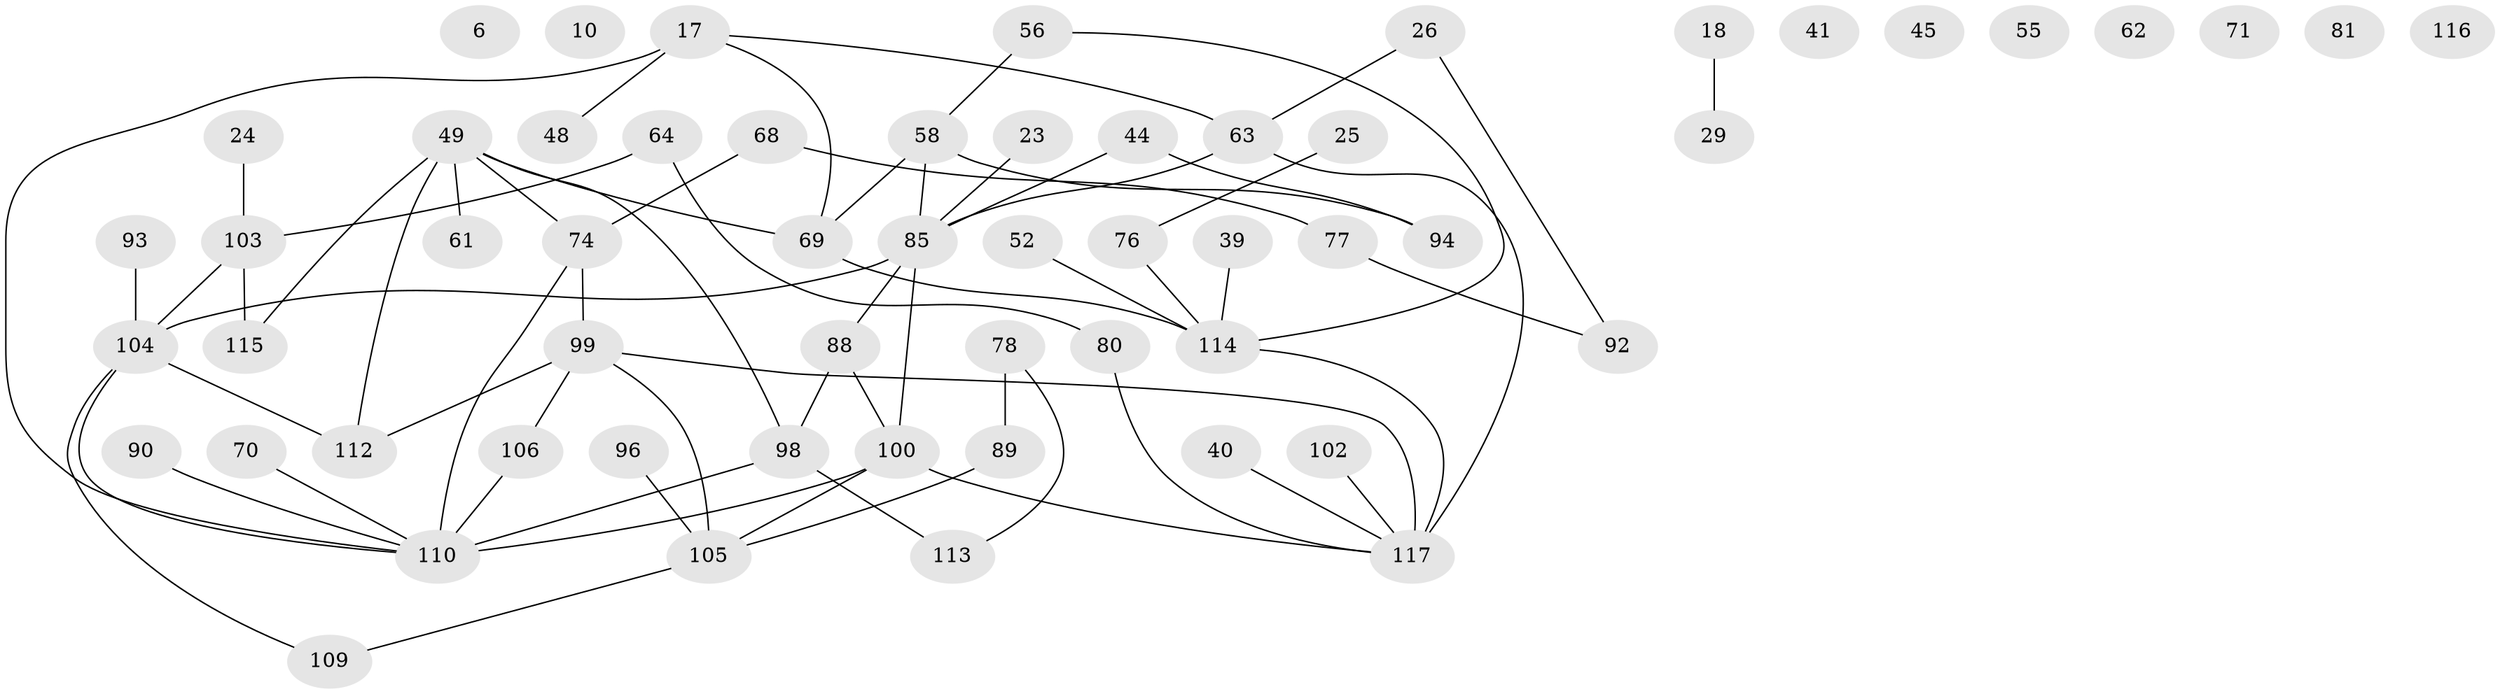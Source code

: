 // original degree distribution, {1: 0.18803418803418803, 6: 0.02564102564102564, 3: 0.26495726495726496, 2: 0.28205128205128205, 0: 0.07692307692307693, 4: 0.08547008547008547, 5: 0.05982905982905983, 7: 0.017094017094017096}
// Generated by graph-tools (version 1.1) at 2025/40/03/09/25 04:40:02]
// undirected, 58 vertices, 68 edges
graph export_dot {
graph [start="1"]
  node [color=gray90,style=filled];
  6;
  10;
  17 [super="+15"];
  18;
  23;
  24;
  25;
  26;
  29;
  39;
  40;
  41;
  44;
  45;
  48;
  49 [super="+3"];
  52;
  55;
  56;
  58 [super="+8+36+31+11"];
  61;
  62;
  63;
  64;
  68;
  69 [super="+37"];
  70 [super="+9"];
  71;
  74 [super="+67"];
  76;
  77 [super="+21"];
  78;
  80;
  81;
  85 [super="+13+19"];
  88 [super="+84"];
  89 [super="+2"];
  90;
  92;
  93;
  94;
  96;
  98 [super="+83+54"];
  99 [super="+16+51+5+72+86"];
  100 [super="+91+97"];
  102;
  103;
  104 [super="+57+59"];
  105 [super="+32+65"];
  106 [super="+79"];
  109 [super="+87"];
  110 [super="+27+101+107"];
  112;
  113;
  114 [super="+108"];
  115 [super="+66"];
  116;
  117 [super="+38+75+111"];
  17 -- 48;
  17 -- 63;
  17 -- 69;
  17 -- 110;
  18 -- 29;
  23 -- 85;
  24 -- 103;
  25 -- 76;
  26 -- 63;
  26 -- 92;
  39 -- 114;
  40 -- 117;
  44 -- 85;
  44 -- 94;
  49 -- 69 [weight=2];
  49 -- 112;
  49 -- 115;
  49 -- 61;
  49 -- 98;
  49 -- 74;
  52 -- 114;
  56 -- 58;
  56 -- 114;
  58 -- 85;
  58 -- 69;
  58 -- 94;
  63 -- 85;
  63 -- 117;
  64 -- 80;
  64 -- 103;
  68 -- 77;
  68 -- 74;
  69 -- 114 [weight=2];
  70 -- 110;
  74 -- 110 [weight=2];
  74 -- 99 [weight=2];
  76 -- 114;
  77 -- 92;
  78 -- 89;
  78 -- 113;
  80 -- 117;
  85 -- 88 [weight=2];
  85 -- 104 [weight=2];
  85 -- 100;
  88 -- 98;
  88 -- 100;
  89 -- 105;
  90 -- 110;
  93 -- 104;
  96 -- 105;
  98 -- 113;
  98 -- 110 [weight=2];
  99 -- 112 [weight=2];
  99 -- 105;
  99 -- 117 [weight=4];
  99 -- 106;
  100 -- 117 [weight=2];
  100 -- 110 [weight=2];
  100 -- 105;
  102 -- 117;
  103 -- 115 [weight=2];
  103 -- 104;
  104 -- 112 [weight=2];
  104 -- 110 [weight=3];
  104 -- 109;
  105 -- 109;
  106 -- 110;
  114 -- 117;
}
